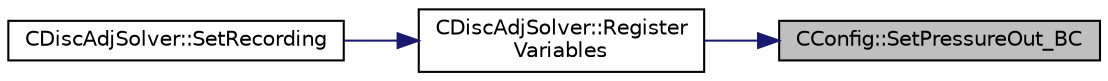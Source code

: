 digraph "CConfig::SetPressureOut_BC"
{
 // LATEX_PDF_SIZE
  edge [fontname="Helvetica",fontsize="10",labelfontname="Helvetica",labelfontsize="10"];
  node [fontname="Helvetica",fontsize="10",shape=record];
  rankdir="RL";
  Node1 [label="CConfig::SetPressureOut_BC",height=0.2,width=0.4,color="black", fillcolor="grey75", style="filled", fontcolor="black",tooltip="Set the outlet pressure imposed as BC for internal flow."];
  Node1 -> Node2 [dir="back",color="midnightblue",fontsize="10",style="solid",fontname="Helvetica"];
  Node2 [label="CDiscAdjSolver::Register\lVariables",height=0.2,width=0.4,color="black", fillcolor="white", style="filled",URL="$classCDiscAdjSolver.html#a46669aa416ef9f487c65db54dfab03ee",tooltip="A virtual member."];
  Node2 -> Node3 [dir="back",color="midnightblue",fontsize="10",style="solid",fontname="Helvetica"];
  Node3 [label="CDiscAdjSolver::SetRecording",height=0.2,width=0.4,color="black", fillcolor="white", style="filled",URL="$classCDiscAdjSolver.html#a96dd62e6656d620a13859ecbc5ac963e",tooltip="Prepare the solver for a new recording."];
}
